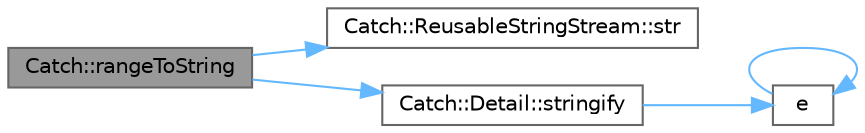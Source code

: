 digraph "Catch::rangeToString"
{
 // LATEX_PDF_SIZE
  bgcolor="transparent";
  edge [fontname=Helvetica,fontsize=10,labelfontname=Helvetica,labelfontsize=10];
  node [fontname=Helvetica,fontsize=10,shape=box,height=0.2,width=0.4];
  rankdir="LR";
  Node1 [id="Node000001",label="Catch::rangeToString",height=0.2,width=0.4,color="gray40", fillcolor="grey60", style="filled", fontcolor="black",tooltip=" "];
  Node1 -> Node2 [id="edge1_Node000001_Node000002",color="steelblue1",style="solid",tooltip=" "];
  Node2 [id="Node000002",label="Catch::ReusableStringStream::str",height=0.2,width=0.4,color="grey40", fillcolor="white", style="filled",URL="$class_catch_1_1_reusable_string_stream.html#a0e9ecf260b2a5d35f4886ef0d51f6270",tooltip=" "];
  Node1 -> Node3 [id="edge2_Node000001_Node000003",color="steelblue1",style="solid",tooltip=" "];
  Node3 [id="Node000003",label="Catch::Detail::stringify",height=0.2,width=0.4,color="grey40", fillcolor="white", style="filled",URL="$namespace_catch_1_1_detail.html#af0ad48344ffd3f92f3568465248a9880",tooltip=" "];
  Node3 -> Node4 [id="edge3_Node000003_Node000004",color="steelblue1",style="solid",tooltip=" "];
  Node4 [id="Node000004",label="e",height=0.2,width=0.4,color="grey40", fillcolor="white", style="filled",URL="$_cwise__array__power__array_8cpp.html#a9cb86ff854760bf91a154f2724a9101d",tooltip=" "];
  Node4 -> Node4 [id="edge4_Node000004_Node000004",color="steelblue1",style="solid",tooltip=" "];
}
